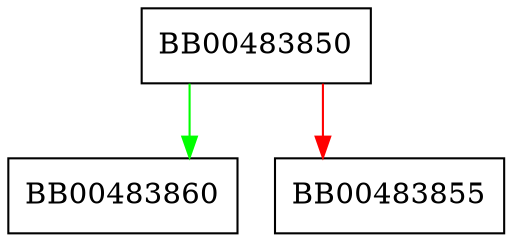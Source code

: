digraph SSL_COMP_get_name {
  node [shape="box"];
  graph [splines=ortho];
  BB00483850 -> BB00483860 [color="green"];
  BB00483850 -> BB00483855 [color="red"];
}